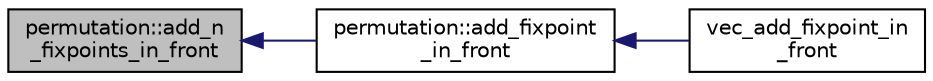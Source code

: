 digraph "permutation::add_n_fixpoints_in_front"
{
  edge [fontname="Helvetica",fontsize="10",labelfontname="Helvetica",labelfontsize="10"];
  node [fontname="Helvetica",fontsize="10",shape=record];
  rankdir="LR";
  Node418 [label="permutation::add_n\l_fixpoints_in_front",height=0.2,width=0.4,color="black", fillcolor="grey75", style="filled", fontcolor="black"];
  Node418 -> Node419 [dir="back",color="midnightblue",fontsize="10",style="solid",fontname="Helvetica"];
  Node419 [label="permutation::add_fixpoint\l_in_front",height=0.2,width=0.4,color="black", fillcolor="white", style="filled",URL="$d0/d08/classpermutation.html#a021494217208a3bacf9deba77484b70c"];
  Node419 -> Node420 [dir="back",color="midnightblue",fontsize="10",style="solid",fontname="Helvetica"];
  Node420 [label="vec_add_fixpoint_in\l_front",height=0.2,width=0.4,color="black", fillcolor="white", style="filled",URL="$d0/dd3/perm__group__gens_8_c.html#ac4dd25e0c5667e96be14b00ee2b6fc14"];
}
